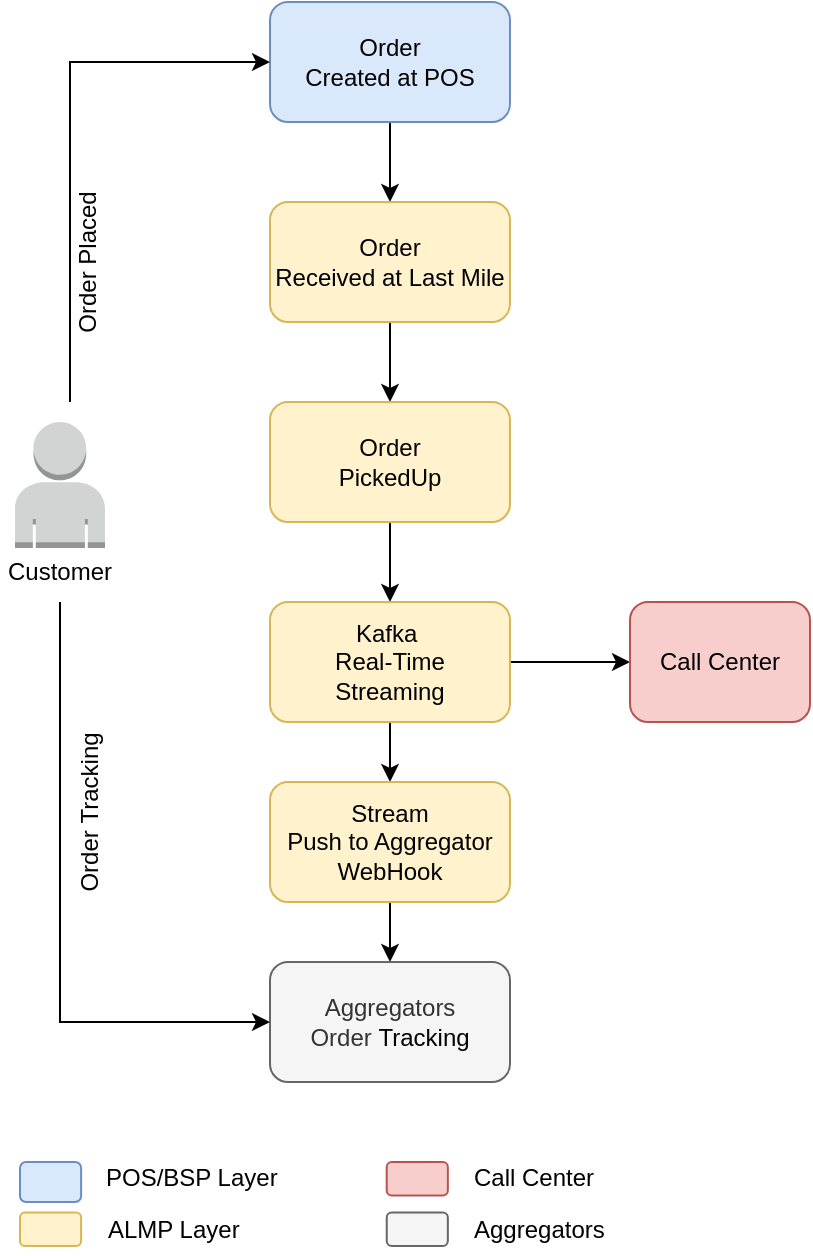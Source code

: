 <mxfile version="27.0.9">
  <diagram name="Page-1" id="Fs9WVqilO0f9gMt5sw6f">
    <mxGraphModel dx="719" dy="533" grid="1" gridSize="10" guides="1" tooltips="1" connect="1" arrows="1" fold="1" page="1" pageScale="1" pageWidth="850" pageHeight="1100" math="0" shadow="0">
      <root>
        <mxCell id="0" />
        <mxCell id="1" parent="0" />
        <mxCell id="C5IqS9PImhe_Onn6WYFi-39" value="" style="group" vertex="1" connectable="0" parent="1">
          <mxGeometry x="353" y="80" width="405" height="626" as="geometry" />
        </mxCell>
        <mxCell id="C5IqS9PImhe_Onn6WYFi-2" value="" style="edgeStyle=orthogonalEdgeStyle;rounded=0;orthogonalLoop=1;jettySize=auto;html=1;" edge="1" parent="C5IqS9PImhe_Onn6WYFi-39" source="C5IqS9PImhe_Onn6WYFi-3" target="C5IqS9PImhe_Onn6WYFi-9">
          <mxGeometry relative="1" as="geometry" />
        </mxCell>
        <mxCell id="C5IqS9PImhe_Onn6WYFi-3" value="Order&lt;div&gt;Created at POS&lt;/div&gt;" style="rounded=1;whiteSpace=wrap;html=1;fillColor=#dae8fc;strokeColor=#6c8ebf;" vertex="1" parent="C5IqS9PImhe_Onn6WYFi-39">
          <mxGeometry x="135" width="120" height="60" as="geometry" />
        </mxCell>
        <mxCell id="C5IqS9PImhe_Onn6WYFi-5" value="" style="outlineConnect=0;dashed=0;verticalLabelPosition=bottom;verticalAlign=top;align=center;html=1;shape=mxgraph.aws3.user;fillColor=#D2D3D3;gradientColor=none;" vertex="1" parent="C5IqS9PImhe_Onn6WYFi-39">
          <mxGeometry x="7.5" y="210" width="45" height="63" as="geometry" />
        </mxCell>
        <mxCell id="C5IqS9PImhe_Onn6WYFi-6" value="Customer" style="text;html=1;align=center;verticalAlign=middle;whiteSpace=wrap;rounded=0;" vertex="1" parent="C5IqS9PImhe_Onn6WYFi-39">
          <mxGeometry y="270" width="60" height="30" as="geometry" />
        </mxCell>
        <mxCell id="C5IqS9PImhe_Onn6WYFi-7" value="&lt;div&gt;Order&amp;nbsp;&lt;span style=&quot;background-color: transparent; color: light-dark(rgb(0, 0, 0), rgb(255, 255, 255));&quot;&gt;Placed&lt;/span&gt;&lt;/div&gt;" style="text;html=1;align=center;verticalAlign=middle;whiteSpace=wrap;rounded=0;rotation=-90;" vertex="1" parent="C5IqS9PImhe_Onn6WYFi-39">
          <mxGeometry x="-1" y="115" width="90" height="30" as="geometry" />
        </mxCell>
        <mxCell id="C5IqS9PImhe_Onn6WYFi-8" value="" style="edgeStyle=orthogonalEdgeStyle;rounded=0;orthogonalLoop=1;jettySize=auto;html=1;" edge="1" parent="C5IqS9PImhe_Onn6WYFi-39" source="C5IqS9PImhe_Onn6WYFi-9" target="C5IqS9PImhe_Onn6WYFi-11">
          <mxGeometry relative="1" as="geometry" />
        </mxCell>
        <mxCell id="C5IqS9PImhe_Onn6WYFi-9" value="Order&lt;div&gt;Received at Last Mile&lt;/div&gt;" style="rounded=1;whiteSpace=wrap;html=1;fillColor=#fff2cc;strokeColor=#d6b656;" vertex="1" parent="C5IqS9PImhe_Onn6WYFi-39">
          <mxGeometry x="135" y="100" width="120" height="60" as="geometry" />
        </mxCell>
        <mxCell id="C5IqS9PImhe_Onn6WYFi-10" value="" style="edgeStyle=orthogonalEdgeStyle;rounded=0;orthogonalLoop=1;jettySize=auto;html=1;" edge="1" parent="C5IqS9PImhe_Onn6WYFi-39" source="C5IqS9PImhe_Onn6WYFi-11" target="C5IqS9PImhe_Onn6WYFi-13">
          <mxGeometry relative="1" as="geometry" />
        </mxCell>
        <mxCell id="C5IqS9PImhe_Onn6WYFi-11" value="Order&lt;div&gt;PickedUp&lt;/div&gt;" style="rounded=1;whiteSpace=wrap;html=1;fillColor=#fff2cc;strokeColor=#d6b656;" vertex="1" parent="C5IqS9PImhe_Onn6WYFi-39">
          <mxGeometry x="135" y="200" width="120" height="60" as="geometry" />
        </mxCell>
        <mxCell id="C5IqS9PImhe_Onn6WYFi-12" value="" style="edgeStyle=orthogonalEdgeStyle;rounded=0;orthogonalLoop=1;jettySize=auto;html=1;" edge="1" parent="C5IqS9PImhe_Onn6WYFi-39" source="C5IqS9PImhe_Onn6WYFi-13" target="C5IqS9PImhe_Onn6WYFi-15">
          <mxGeometry relative="1" as="geometry" />
        </mxCell>
        <mxCell id="C5IqS9PImhe_Onn6WYFi-31" value="" style="edgeStyle=orthogonalEdgeStyle;rounded=0;orthogonalLoop=1;jettySize=auto;html=1;" edge="1" parent="C5IqS9PImhe_Onn6WYFi-39" source="C5IqS9PImhe_Onn6WYFi-13" target="C5IqS9PImhe_Onn6WYFi-26">
          <mxGeometry relative="1" as="geometry" />
        </mxCell>
        <mxCell id="C5IqS9PImhe_Onn6WYFi-13" value="Kafka&amp;nbsp;&lt;div&gt;Real-Time&lt;/div&gt;&lt;div&gt;Streaming&lt;/div&gt;" style="rounded=1;whiteSpace=wrap;html=1;fillColor=#fff2cc;strokeColor=#d6b656;" vertex="1" parent="C5IqS9PImhe_Onn6WYFi-39">
          <mxGeometry x="135" y="300" width="120" height="60" as="geometry" />
        </mxCell>
        <mxCell id="C5IqS9PImhe_Onn6WYFi-14" value="" style="edgeStyle=orthogonalEdgeStyle;rounded=0;orthogonalLoop=1;jettySize=auto;html=1;" edge="1" parent="C5IqS9PImhe_Onn6WYFi-39" source="C5IqS9PImhe_Onn6WYFi-15" target="C5IqS9PImhe_Onn6WYFi-16">
          <mxGeometry relative="1" as="geometry" />
        </mxCell>
        <mxCell id="C5IqS9PImhe_Onn6WYFi-15" value="Stream&lt;div&gt;Push to Aggregator&lt;/div&gt;&lt;div&gt;WebHook&lt;/div&gt;" style="rounded=1;whiteSpace=wrap;html=1;fillColor=#fff2cc;strokeColor=#d6b656;" vertex="1" parent="C5IqS9PImhe_Onn6WYFi-39">
          <mxGeometry x="135" y="390" width="120" height="60" as="geometry" />
        </mxCell>
        <mxCell id="C5IqS9PImhe_Onn6WYFi-16" value="Aggregators&lt;div&gt;Order&amp;nbsp;&lt;span style=&quot;background-color: transparent; color: light-dark(rgb(0, 0, 0), rgb(255, 255, 255));&quot;&gt;Tracking&lt;/span&gt;&lt;/div&gt;" style="rounded=1;whiteSpace=wrap;html=1;fillColor=#f5f5f5;strokeColor=#666666;fontColor=#333333;" vertex="1" parent="C5IqS9PImhe_Onn6WYFi-39">
          <mxGeometry x="135" y="480" width="120" height="60" as="geometry" />
        </mxCell>
        <mxCell id="C5IqS9PImhe_Onn6WYFi-26" value="Call Center" style="rounded=1;whiteSpace=wrap;html=1;fillColor=#f8cecc;strokeColor=#b85450;" vertex="1" parent="C5IqS9PImhe_Onn6WYFi-39">
          <mxGeometry x="315" y="300" width="90" height="60" as="geometry" />
        </mxCell>
        <mxCell id="C5IqS9PImhe_Onn6WYFi-34" value="" style="endArrow=classic;html=1;rounded=0;exitX=0.5;exitY=1;exitDx=0;exitDy=0;" edge="1" parent="C5IqS9PImhe_Onn6WYFi-39" source="C5IqS9PImhe_Onn6WYFi-6">
          <mxGeometry width="50" height="50" relative="1" as="geometry">
            <mxPoint x="85" y="560" as="sourcePoint" />
            <mxPoint x="135" y="510" as="targetPoint" />
            <Array as="points">
              <mxPoint x="30" y="510" />
            </Array>
          </mxGeometry>
        </mxCell>
        <mxCell id="C5IqS9PImhe_Onn6WYFi-35" value="" style="endArrow=classic;html=1;rounded=0;entryX=0;entryY=0.5;entryDx=0;entryDy=0;" edge="1" parent="C5IqS9PImhe_Onn6WYFi-39" target="C5IqS9PImhe_Onn6WYFi-3">
          <mxGeometry width="50" height="50" relative="1" as="geometry">
            <mxPoint x="35" y="200" as="sourcePoint" />
            <mxPoint x="75" y="150" as="targetPoint" />
            <Array as="points">
              <mxPoint x="35" y="30" />
            </Array>
          </mxGeometry>
        </mxCell>
        <mxCell id="C5IqS9PImhe_Onn6WYFi-36" value="&lt;div&gt;Order&amp;nbsp;&lt;span style=&quot;background-color: transparent; color: light-dark(rgb(0, 0, 0), rgb(255, 255, 255));&quot;&gt;Tracking&lt;/span&gt;&lt;/div&gt;" style="text;html=1;align=center;verticalAlign=middle;whiteSpace=wrap;rounded=0;rotation=-90;" vertex="1" parent="C5IqS9PImhe_Onn6WYFi-39">
          <mxGeometry y="390" width="90" height="30" as="geometry" />
        </mxCell>
        <mxCell id="C5IqS9PImhe_Onn6WYFi-38" value="" style="group" vertex="1" connectable="0" parent="C5IqS9PImhe_Onn6WYFi-39">
          <mxGeometry x="10" y="580" width="327" height="42" as="geometry" />
        </mxCell>
        <mxCell id="C5IqS9PImhe_Onn6WYFi-29" value="" style="rounded=1;whiteSpace=wrap;html=1;fillColor=#f5f5f5;strokeColor=#666666;fontColor=#333333;" vertex="1" parent="C5IqS9PImhe_Onn6WYFi-38">
          <mxGeometry x="183.364" y="25.2" width="30.561" height="16.8" as="geometry" />
        </mxCell>
        <mxCell id="C5IqS9PImhe_Onn6WYFi-30" value="Aggregators" style="text;html=1;align=left;verticalAlign=middle;whiteSpace=wrap;rounded=0;" vertex="1" parent="C5IqS9PImhe_Onn6WYFi-38">
          <mxGeometry x="225.131" y="25.2" width="101.869" height="16.8" as="geometry" />
        </mxCell>
        <mxCell id="C5IqS9PImhe_Onn6WYFi-20" value="" style="rounded=1;whiteSpace=wrap;html=1;fillColor=#dae8fc;strokeColor=#6c8ebf;" vertex="1" parent="C5IqS9PImhe_Onn6WYFi-38">
          <mxGeometry width="30.56" height="20" as="geometry" />
        </mxCell>
        <mxCell id="C5IqS9PImhe_Onn6WYFi-23" value="POS/BSP Layer" style="text;html=1;align=left;verticalAlign=middle;whiteSpace=wrap;rounded=0;" vertex="1" parent="C5IqS9PImhe_Onn6WYFi-38">
          <mxGeometry x="40.748" width="93.72" height="16.8" as="geometry" />
        </mxCell>
        <mxCell id="C5IqS9PImhe_Onn6WYFi-21" value="" style="rounded=1;whiteSpace=wrap;html=1;fillColor=#fff2cc;strokeColor=#d6b656;" vertex="1" parent="C5IqS9PImhe_Onn6WYFi-38">
          <mxGeometry y="25.2" width="30.561" height="16.8" as="geometry" />
        </mxCell>
        <mxCell id="C5IqS9PImhe_Onn6WYFi-22" value="" style="rounded=1;whiteSpace=wrap;html=1;fillColor=#f8cecc;strokeColor=#b85450;" vertex="1" parent="C5IqS9PImhe_Onn6WYFi-38">
          <mxGeometry x="183.364" width="30.561" height="16.8" as="geometry" />
        </mxCell>
        <mxCell id="C5IqS9PImhe_Onn6WYFi-24" value="ALMP Layer" style="text;html=1;align=left;verticalAlign=middle;whiteSpace=wrap;rounded=0;" vertex="1" parent="C5IqS9PImhe_Onn6WYFi-38">
          <mxGeometry x="41.766" y="25.2" width="101.869" height="16.8" as="geometry" />
        </mxCell>
        <mxCell id="C5IqS9PImhe_Onn6WYFi-25" value="Call Center" style="text;html=1;align=left;verticalAlign=middle;whiteSpace=wrap;rounded=0;" vertex="1" parent="C5IqS9PImhe_Onn6WYFi-38">
          <mxGeometry x="225.131" width="101.869" height="16.8" as="geometry" />
        </mxCell>
      </root>
    </mxGraphModel>
  </diagram>
</mxfile>
